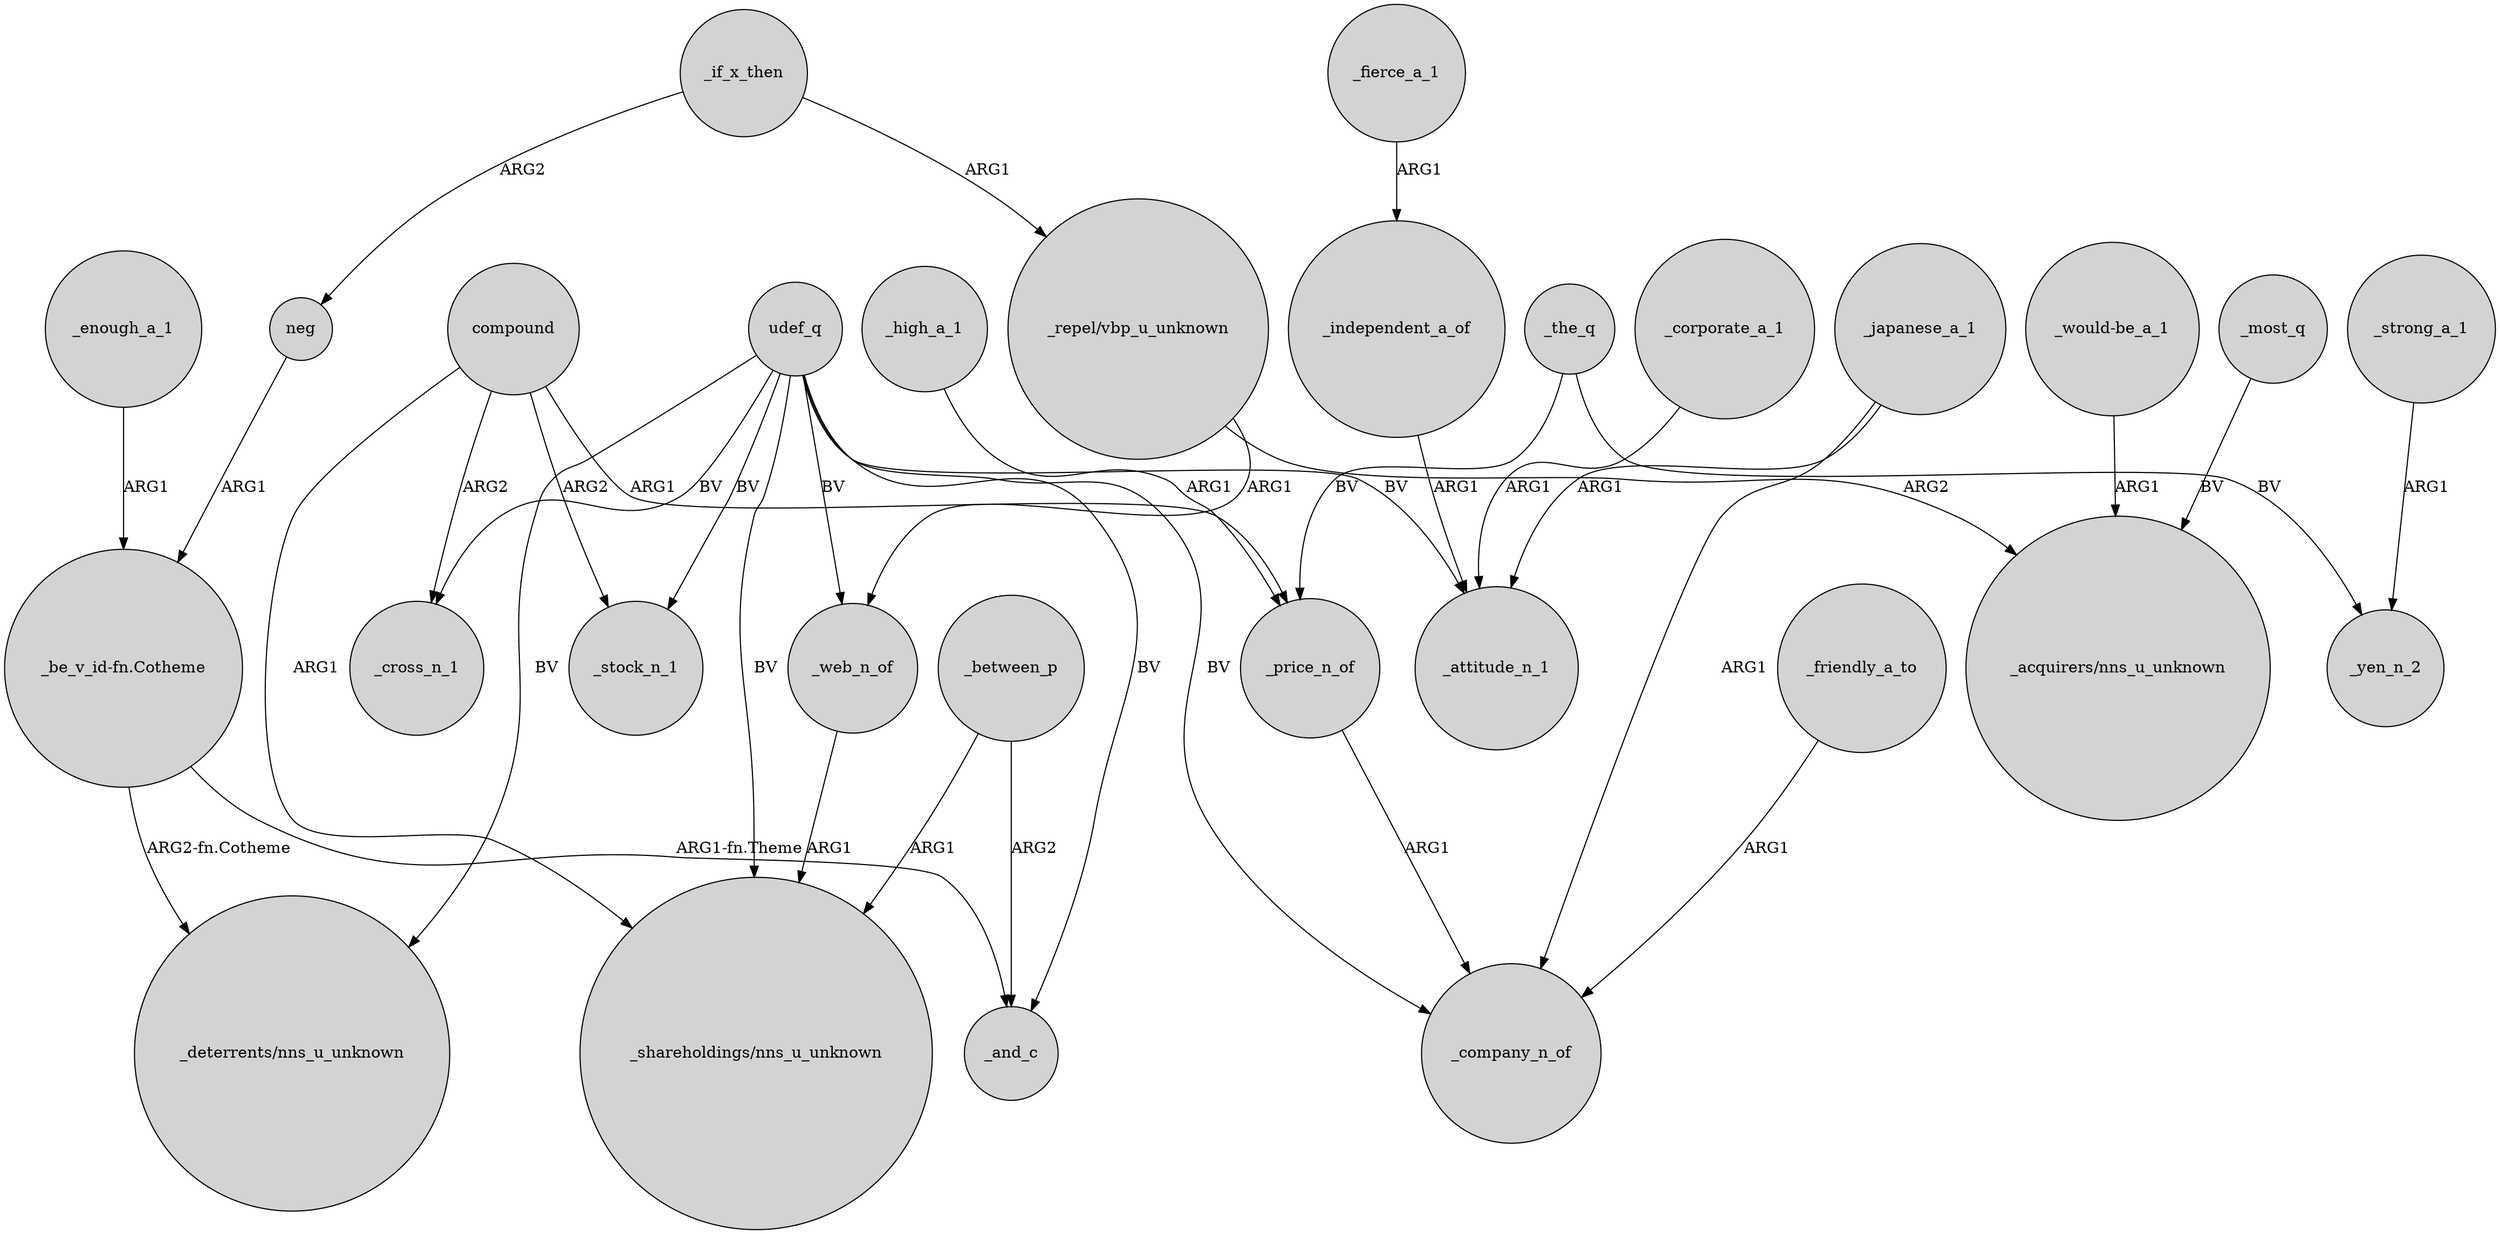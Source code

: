 digraph {
	node [shape=circle style=filled]
	_if_x_then -> neg [label=ARG2]
	_friendly_a_to -> _company_n_of [label=ARG1]
	"_be_v_id-fn.Cotheme" -> _and_c [label="ARG1-fn.Theme"]
	"_would-be_a_1" -> "_acquirers/nns_u_unknown" [label=ARG1]
	_enough_a_1 -> "_be_v_id-fn.Cotheme" [label=ARG1]
	udef_q -> "_deterrents/nns_u_unknown" [label=BV]
	_independent_a_of -> _attitude_n_1 [label=ARG1]
	"_repel/vbp_u_unknown" -> _web_n_of [label=ARG1]
	compound -> "_shareholdings/nns_u_unknown" [label=ARG1]
	neg -> "_be_v_id-fn.Cotheme" [label=ARG1]
	_japanese_a_1 -> _attitude_n_1 [label=ARG1]
	udef_q -> "_shareholdings/nns_u_unknown" [label=BV]
	_corporate_a_1 -> _attitude_n_1 [label=ARG1]
	udef_q -> _and_c [label=BV]
	udef_q -> _attitude_n_1 [label=BV]
	_high_a_1 -> _price_n_of [label=ARG1]
	udef_q -> _cross_n_1 [label=BV]
	udef_q -> _stock_n_1 [label=BV]
	compound -> _stock_n_1 [label=ARG2]
	udef_q -> _company_n_of [label=BV]
	_the_q -> _yen_n_2 [label=BV]
	_japanese_a_1 -> _company_n_of [label=ARG1]
	_price_n_of -> _company_n_of [label=ARG1]
	_web_n_of -> "_shareholdings/nns_u_unknown" [label=ARG1]
	_strong_a_1 -> _yen_n_2 [label=ARG1]
	udef_q -> _web_n_of [label=BV]
	_between_p -> "_shareholdings/nns_u_unknown" [label=ARG1]
	_the_q -> _price_n_of [label=BV]
	_most_q -> "_acquirers/nns_u_unknown" [label=BV]
	compound -> _cross_n_1 [label=ARG2]
	compound -> _price_n_of [label=ARG1]
	_fierce_a_1 -> _independent_a_of [label=ARG1]
	_if_x_then -> "_repel/vbp_u_unknown" [label=ARG1]
	"_repel/vbp_u_unknown" -> "_acquirers/nns_u_unknown" [label=ARG2]
	_between_p -> _and_c [label=ARG2]
	"_be_v_id-fn.Cotheme" -> "_deterrents/nns_u_unknown" [label="ARG2-fn.Cotheme"]
}
